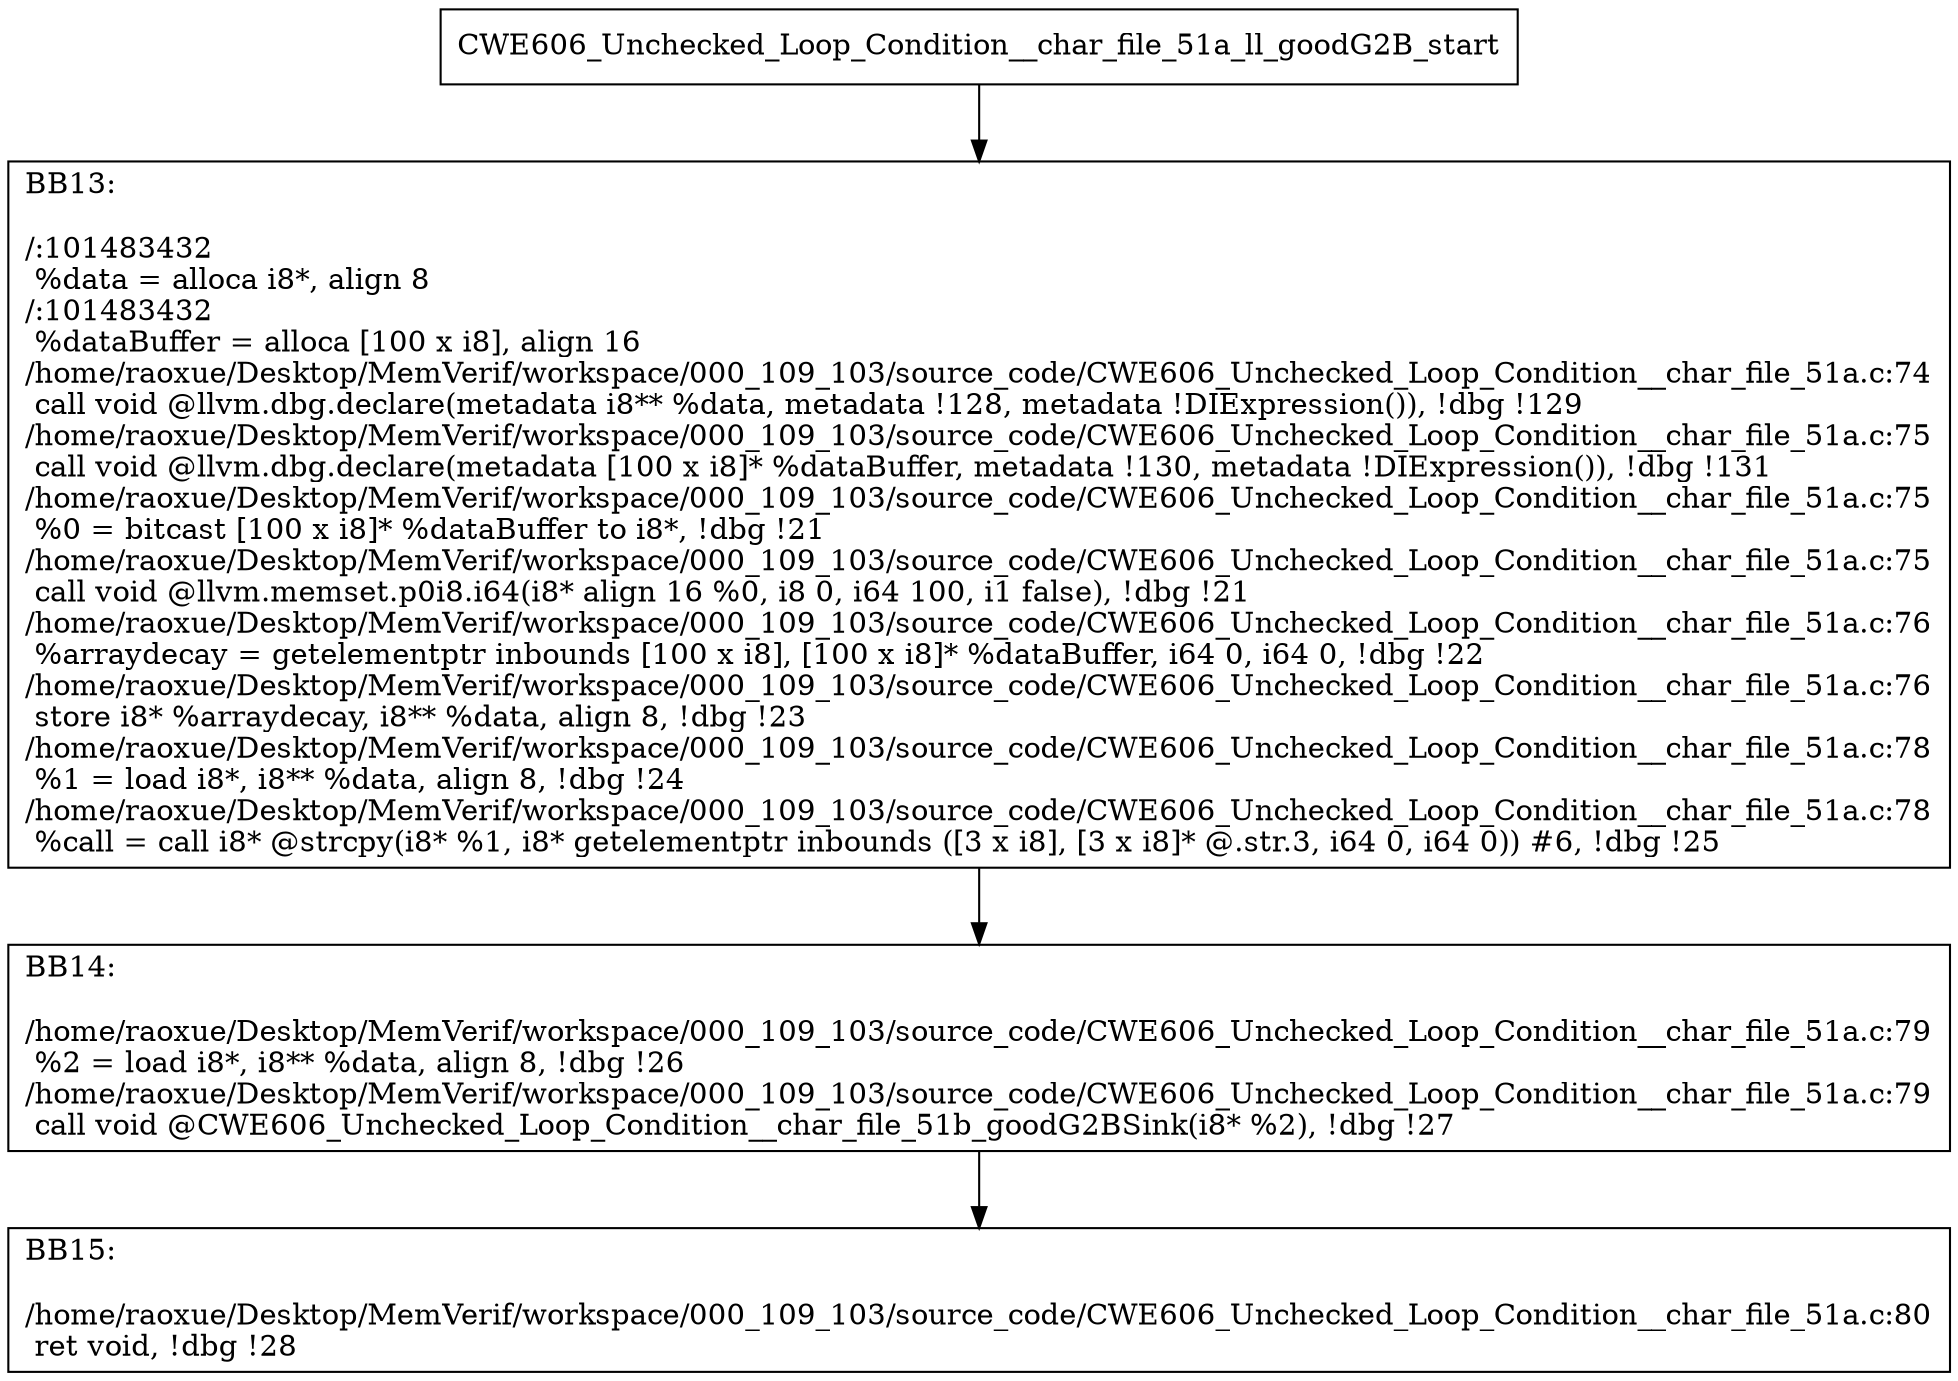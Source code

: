 digraph "CFG for'CWE606_Unchecked_Loop_Condition__char_file_51a_ll_goodG2B' function" {
	BBCWE606_Unchecked_Loop_Condition__char_file_51a_ll_goodG2B_start[shape=record,label="{CWE606_Unchecked_Loop_Condition__char_file_51a_ll_goodG2B_start}"];
	BBCWE606_Unchecked_Loop_Condition__char_file_51a_ll_goodG2B_start-> CWE606_Unchecked_Loop_Condition__char_file_51a_ll_goodG2BBB13;
	CWE606_Unchecked_Loop_Condition__char_file_51a_ll_goodG2BBB13 [shape=record, label="{BB13:\l\l/:101483432\l
  %data = alloca i8*, align 8\l
/:101483432\l
  %dataBuffer = alloca [100 x i8], align 16\l
/home/raoxue/Desktop/MemVerif/workspace/000_109_103/source_code/CWE606_Unchecked_Loop_Condition__char_file_51a.c:74\l
  call void @llvm.dbg.declare(metadata i8** %data, metadata !128, metadata !DIExpression()), !dbg !129\l
/home/raoxue/Desktop/MemVerif/workspace/000_109_103/source_code/CWE606_Unchecked_Loop_Condition__char_file_51a.c:75\l
  call void @llvm.dbg.declare(metadata [100 x i8]* %dataBuffer, metadata !130, metadata !DIExpression()), !dbg !131\l
/home/raoxue/Desktop/MemVerif/workspace/000_109_103/source_code/CWE606_Unchecked_Loop_Condition__char_file_51a.c:75\l
  %0 = bitcast [100 x i8]* %dataBuffer to i8*, !dbg !21\l
/home/raoxue/Desktop/MemVerif/workspace/000_109_103/source_code/CWE606_Unchecked_Loop_Condition__char_file_51a.c:75\l
  call void @llvm.memset.p0i8.i64(i8* align 16 %0, i8 0, i64 100, i1 false), !dbg !21\l
/home/raoxue/Desktop/MemVerif/workspace/000_109_103/source_code/CWE606_Unchecked_Loop_Condition__char_file_51a.c:76\l
  %arraydecay = getelementptr inbounds [100 x i8], [100 x i8]* %dataBuffer, i64 0, i64 0, !dbg !22\l
/home/raoxue/Desktop/MemVerif/workspace/000_109_103/source_code/CWE606_Unchecked_Loop_Condition__char_file_51a.c:76\l
  store i8* %arraydecay, i8** %data, align 8, !dbg !23\l
/home/raoxue/Desktop/MemVerif/workspace/000_109_103/source_code/CWE606_Unchecked_Loop_Condition__char_file_51a.c:78\l
  %1 = load i8*, i8** %data, align 8, !dbg !24\l
/home/raoxue/Desktop/MemVerif/workspace/000_109_103/source_code/CWE606_Unchecked_Loop_Condition__char_file_51a.c:78\l
  %call = call i8* @strcpy(i8* %1, i8* getelementptr inbounds ([3 x i8], [3 x i8]* @.str.3, i64 0, i64 0)) #6, !dbg !25\l
}"];
	CWE606_Unchecked_Loop_Condition__char_file_51a_ll_goodG2BBB13-> CWE606_Unchecked_Loop_Condition__char_file_51a_ll_goodG2BBB14;
	CWE606_Unchecked_Loop_Condition__char_file_51a_ll_goodG2BBB14 [shape=record, label="{BB14:\l\l/home/raoxue/Desktop/MemVerif/workspace/000_109_103/source_code/CWE606_Unchecked_Loop_Condition__char_file_51a.c:79\l
  %2 = load i8*, i8** %data, align 8, !dbg !26\l
/home/raoxue/Desktop/MemVerif/workspace/000_109_103/source_code/CWE606_Unchecked_Loop_Condition__char_file_51a.c:79\l
  call void @CWE606_Unchecked_Loop_Condition__char_file_51b_goodG2BSink(i8* %2), !dbg !27\l
}"];
	CWE606_Unchecked_Loop_Condition__char_file_51a_ll_goodG2BBB14-> CWE606_Unchecked_Loop_Condition__char_file_51a_ll_goodG2BBB15;
	CWE606_Unchecked_Loop_Condition__char_file_51a_ll_goodG2BBB15 [shape=record, label="{BB15:\l\l/home/raoxue/Desktop/MemVerif/workspace/000_109_103/source_code/CWE606_Unchecked_Loop_Condition__char_file_51a.c:80\l
  ret void, !dbg !28\l
}"];
}
